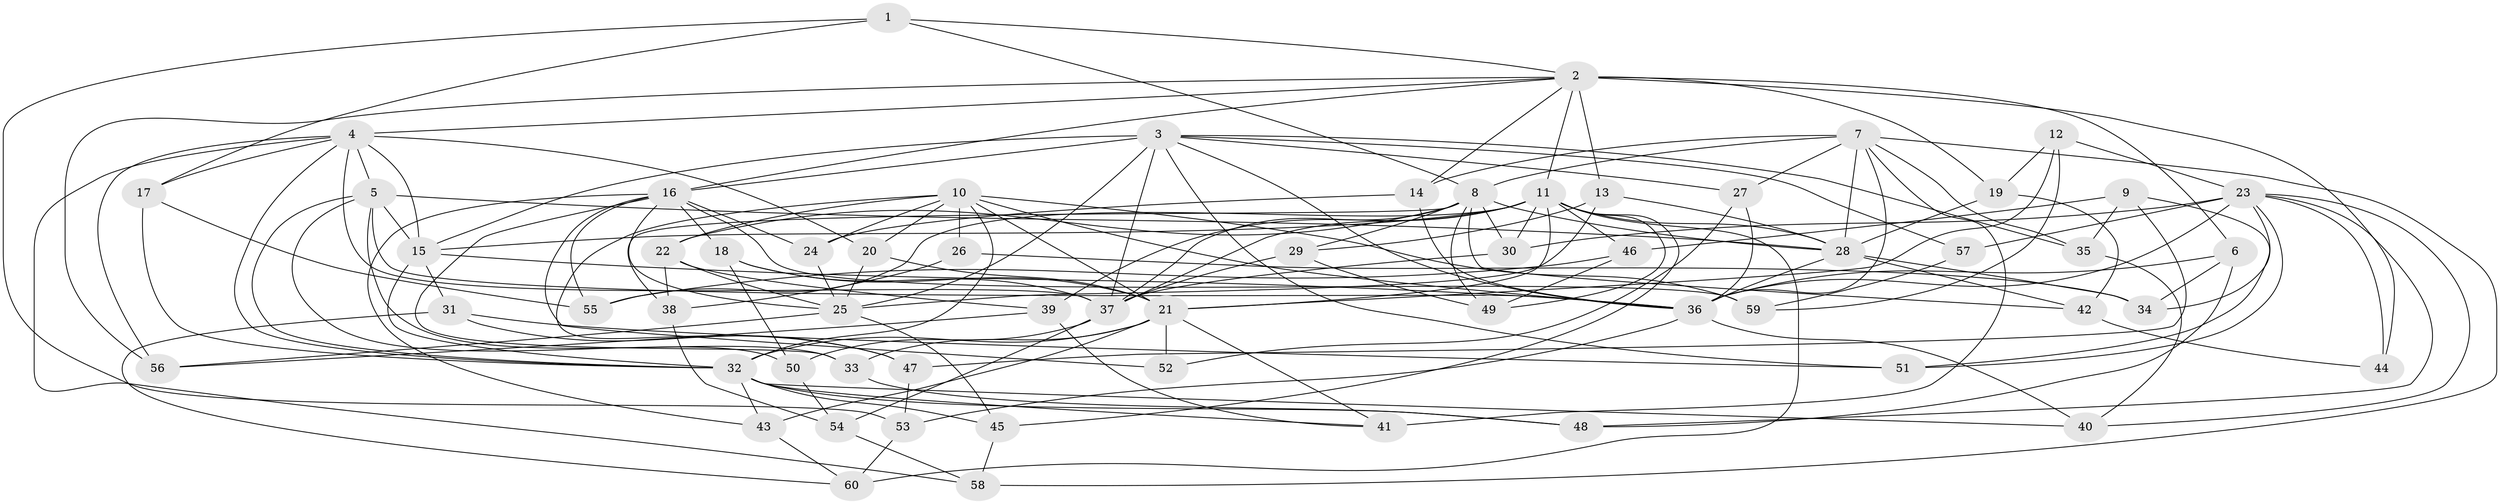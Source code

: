 // original degree distribution, {4: 1.0}
// Generated by graph-tools (version 1.1) at 2025/38/03/09/25 02:38:08]
// undirected, 60 vertices, 164 edges
graph export_dot {
graph [start="1"]
  node [color=gray90,style=filled];
  1;
  2;
  3;
  4;
  5;
  6;
  7;
  8;
  9;
  10;
  11;
  12;
  13;
  14;
  15;
  16;
  17;
  18;
  19;
  20;
  21;
  22;
  23;
  24;
  25;
  26;
  27;
  28;
  29;
  30;
  31;
  32;
  33;
  34;
  35;
  36;
  37;
  38;
  39;
  40;
  41;
  42;
  43;
  44;
  45;
  46;
  47;
  48;
  49;
  50;
  51;
  52;
  53;
  54;
  55;
  56;
  57;
  58;
  59;
  60;
  1 -- 2 [weight=1.0];
  1 -- 8 [weight=1.0];
  1 -- 17 [weight=1.0];
  1 -- 53 [weight=1.0];
  2 -- 4 [weight=1.0];
  2 -- 6 [weight=1.0];
  2 -- 11 [weight=1.0];
  2 -- 13 [weight=2.0];
  2 -- 14 [weight=1.0];
  2 -- 16 [weight=1.0];
  2 -- 19 [weight=1.0];
  2 -- 44 [weight=2.0];
  2 -- 56 [weight=1.0];
  3 -- 15 [weight=2.0];
  3 -- 16 [weight=1.0];
  3 -- 25 [weight=2.0];
  3 -- 27 [weight=1.0];
  3 -- 35 [weight=1.0];
  3 -- 36 [weight=1.0];
  3 -- 37 [weight=2.0];
  3 -- 51 [weight=1.0];
  3 -- 57 [weight=1.0];
  4 -- 5 [weight=2.0];
  4 -- 15 [weight=1.0];
  4 -- 17 [weight=1.0];
  4 -- 20 [weight=1.0];
  4 -- 32 [weight=1.0];
  4 -- 37 [weight=1.0];
  4 -- 56 [weight=1.0];
  4 -- 58 [weight=1.0];
  5 -- 15 [weight=1.0];
  5 -- 28 [weight=1.0];
  5 -- 32 [weight=1.0];
  5 -- 33 [weight=1.0];
  5 -- 36 [weight=1.0];
  5 -- 50 [weight=1.0];
  6 -- 34 [weight=1.0];
  6 -- 36 [weight=1.0];
  6 -- 48 [weight=1.0];
  7 -- 8 [weight=1.0];
  7 -- 14 [weight=1.0];
  7 -- 27 [weight=1.0];
  7 -- 28 [weight=1.0];
  7 -- 35 [weight=1.0];
  7 -- 36 [weight=1.0];
  7 -- 41 [weight=1.0];
  7 -- 58 [weight=1.0];
  8 -- 22 [weight=1.0];
  8 -- 28 [weight=1.0];
  8 -- 29 [weight=1.0];
  8 -- 30 [weight=1.0];
  8 -- 37 [weight=1.0];
  8 -- 38 [weight=1.0];
  8 -- 42 [weight=1.0];
  8 -- 49 [weight=1.0];
  9 -- 35 [weight=1.0];
  9 -- 46 [weight=1.0];
  9 -- 47 [weight=1.0];
  9 -- 51 [weight=1.0];
  10 -- 20 [weight=1.0];
  10 -- 21 [weight=1.0];
  10 -- 22 [weight=1.0];
  10 -- 24 [weight=1.0];
  10 -- 26 [weight=2.0];
  10 -- 32 [weight=1.0];
  10 -- 36 [weight=1.0];
  10 -- 47 [weight=1.0];
  10 -- 59 [weight=1.0];
  11 -- 15 [weight=1.0];
  11 -- 21 [weight=1.0];
  11 -- 28 [weight=1.0];
  11 -- 30 [weight=1.0];
  11 -- 37 [weight=1.0];
  11 -- 39 [weight=1.0];
  11 -- 45 [weight=1.0];
  11 -- 46 [weight=1.0];
  11 -- 49 [weight=1.0];
  11 -- 55 [weight=1.0];
  11 -- 60 [weight=1.0];
  12 -- 19 [weight=1.0];
  12 -- 21 [weight=1.0];
  12 -- 23 [weight=1.0];
  12 -- 59 [weight=1.0];
  13 -- 25 [weight=1.0];
  13 -- 28 [weight=2.0];
  13 -- 29 [weight=1.0];
  14 -- 24 [weight=1.0];
  14 -- 36 [weight=1.0];
  15 -- 31 [weight=1.0];
  15 -- 32 [weight=1.0];
  15 -- 36 [weight=1.0];
  16 -- 18 [weight=1.0];
  16 -- 24 [weight=1.0];
  16 -- 25 [weight=1.0];
  16 -- 33 [weight=1.0];
  16 -- 43 [weight=1.0];
  16 -- 52 [weight=1.0];
  16 -- 55 [weight=1.0];
  16 -- 59 [weight=1.0];
  17 -- 32 [weight=1.0];
  17 -- 55 [weight=1.0];
  18 -- 21 [weight=1.0];
  18 -- 37 [weight=1.0];
  18 -- 50 [weight=1.0];
  19 -- 28 [weight=1.0];
  19 -- 42 [weight=1.0];
  20 -- 21 [weight=1.0];
  20 -- 25 [weight=1.0];
  21 -- 32 [weight=2.0];
  21 -- 33 [weight=1.0];
  21 -- 41 [weight=1.0];
  21 -- 43 [weight=1.0];
  21 -- 52 [weight=2.0];
  22 -- 25 [weight=2.0];
  22 -- 38 [weight=1.0];
  22 -- 39 [weight=1.0];
  23 -- 30 [weight=1.0];
  23 -- 34 [weight=1.0];
  23 -- 36 [weight=1.0];
  23 -- 40 [weight=1.0];
  23 -- 44 [weight=1.0];
  23 -- 48 [weight=1.0];
  23 -- 51 [weight=1.0];
  23 -- 57 [weight=2.0];
  24 -- 25 [weight=1.0];
  25 -- 45 [weight=1.0];
  25 -- 56 [weight=1.0];
  26 -- 34 [weight=1.0];
  26 -- 38 [weight=1.0];
  27 -- 36 [weight=1.0];
  27 -- 52 [weight=1.0];
  28 -- 34 [weight=1.0];
  28 -- 36 [weight=1.0];
  28 -- 42 [weight=1.0];
  29 -- 37 [weight=1.0];
  29 -- 49 [weight=1.0];
  30 -- 37 [weight=1.0];
  31 -- 47 [weight=1.0];
  31 -- 51 [weight=1.0];
  31 -- 60 [weight=1.0];
  32 -- 40 [weight=1.0];
  32 -- 41 [weight=1.0];
  32 -- 43 [weight=1.0];
  32 -- 45 [weight=1.0];
  32 -- 48 [weight=1.0];
  33 -- 48 [weight=1.0];
  35 -- 40 [weight=1.0];
  36 -- 40 [weight=1.0];
  36 -- 53 [weight=1.0];
  37 -- 50 [weight=1.0];
  37 -- 54 [weight=1.0];
  38 -- 54 [weight=1.0];
  39 -- 41 [weight=1.0];
  39 -- 56 [weight=1.0];
  42 -- 44 [weight=1.0];
  43 -- 60 [weight=1.0];
  45 -- 58 [weight=1.0];
  46 -- 49 [weight=1.0];
  46 -- 55 [weight=1.0];
  47 -- 53 [weight=1.0];
  50 -- 54 [weight=1.0];
  53 -- 60 [weight=1.0];
  54 -- 58 [weight=1.0];
  57 -- 59 [weight=1.0];
}
